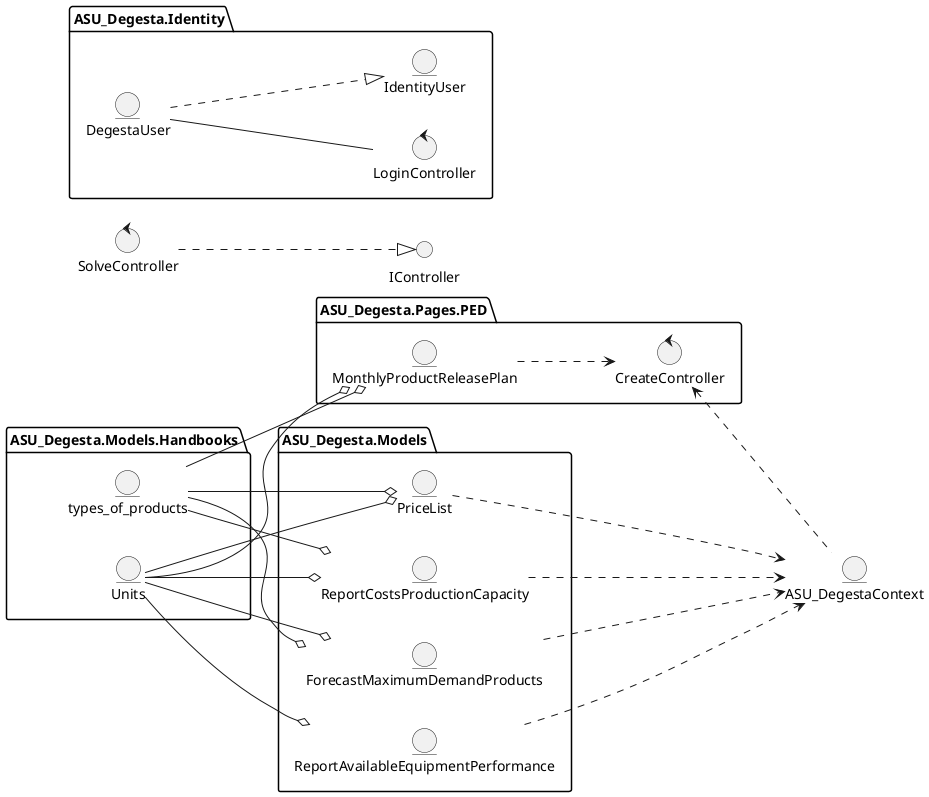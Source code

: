 ﻿@startuml
'https://plantuml.com/deployment-diagram
left to right direction
'label label
'package "База данных" as bd{
'entity aspnetusers
'entity MonthlyProductReleasePlan as main
'entity ForecastMaximumDemandProducts as doc1
'entity PriceList as doc2
'entity ReportCostsProductionCapacity as doc3
'entity ReportAvailableEquipmentPerformance as doc4

'doc1 --o main
'doc2 --o main
'doc3 --o main
'doc4 --o main

'}
'package "ПО"{

entity ASU_DegestaContext as context
control SolveController as SC
interface IController as IC
package ASU_Degesta.Models{

entity ForecastMaximumDemandProducts as doc1M
entity PriceList as doc2M
entity ReportCostsProductionCapacity as doc3M
entity ReportAvailableEquipmentPerformance as doc4M

}
package ASU_Degesta.Identity{
'boundary LoginPage
control LoginController
entity DegestaUser as User
entity IdentityUser as IUser
'LoginPage -- LoginController
User -- LoginController
User -.|> IUser
}
package ASU_Degesta.Models.Handbooks{
    entity types_of_products
    entity Units
}
types_of_products --o doc1M
types_of_products --o doc2M
types_of_products --o doc3M

Units --o doc1M
Units --o doc2M
Units --o doc3M
Units --o doc4M

package ASU_Degesta.Pages.PED{
'boundary CreateModel
control CreateController
entity MonthlyProductReleasePlan as mainM

types_of_products --o mainM
Units --o mainM
CreateController <.- context
'LoginController -.> context
doc1M -.> context
doc2M -.> context
doc3M -.> context
doc4M -.> context
mainM -.> CreateController
'CreateModel -- CreateController
'CreateController - SC
SC -.|> IC  
}



'}
'context -.> bd

@enduml